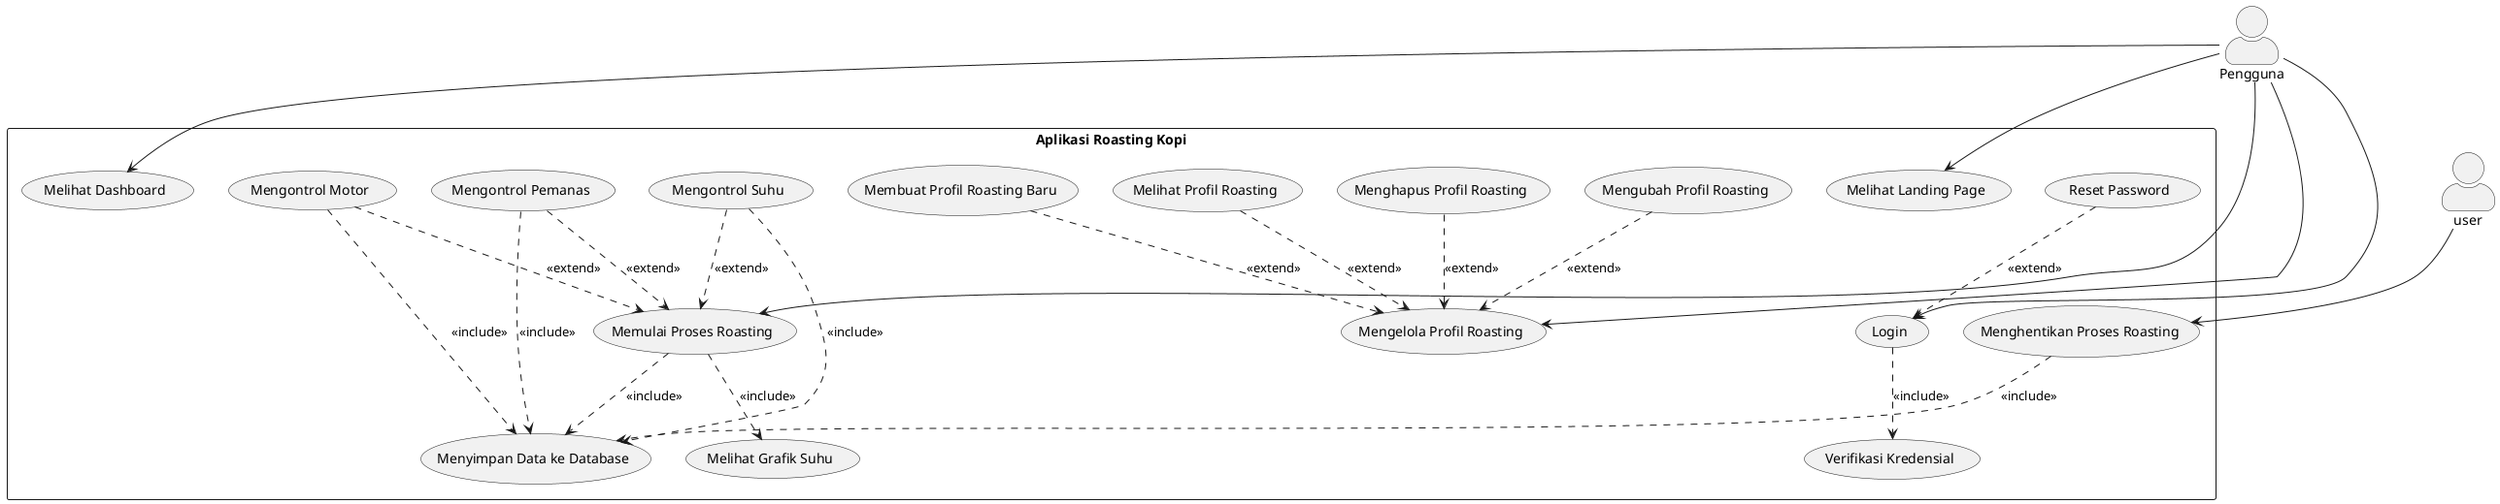 @startuml Coffee Roasting App Use Case Diagram

skinparam actorStyle awesome
skinparam packageStyle rectangle
skinparam usecaseStyle rectangle

actor "Pengguna" as User

rectangle "Aplikasi Roasting Kopi" {
  usecase "Login" as UC1
  usecase "Verifikasi Kredensial" as UC2
  usecase "Reset Password" as UC3
  usecase "Melihat Dashboard" as UC4
  usecase "Mengelola Profil Roasting" as UC5
  usecase "Melihat Profil Roasting" as UC6
  usecase "Membuat Profil Roasting Baru" as UC7
  usecase "Mengubah Profil Roasting" as UC8
  usecase "Menghapus Profil Roasting" as UC9
  usecase "Memulai Proses Roasting" as UC10
  usecase "Menghentikan Proses Roasting" as UC11
  usecase "Mengontrol Suhu" as UC12
  usecase "Mengontrol Pemanas" as UC13
  usecase "Mengontrol Motor" as UC14
  usecase "Melihat Grafik Suhu" as UC15
  usecase "Menyimpan Data ke Database" as UC16
  usecase "Melihat Landing Page" as UC17
}

' Relasi aktor dengan use case
User --> UC1
User --> UC4
User --> UC5
User --> UC17
User --> UC10
user --> UC11

' Relasi Include
UC1 ..> UC2 : <<include>>
UC10 ..> UC16 : <<include>>
UC11 ..> UC16 : <<include>>
UC12 ..> UC16 : <<include>>
UC13 ..> UC16 : <<include>>
UC14 ..> UC16 : <<include>>
UC10 ..> UC15 : <<include>>

' Relasi Extend
UC3 ..> UC1 : <<extend>>
UC6 ..> UC5 : <<extend>>
UC7 ..> UC5 : <<extend>>
UC8 ..> UC5 : <<extend>>
UC9 ..> UC5 : <<extend>>
UC12 ..> UC10 : <<extend>>
UC13 ..> UC10 : <<extend>>
UC14 ..> UC10 : <<extend>>

@enduml